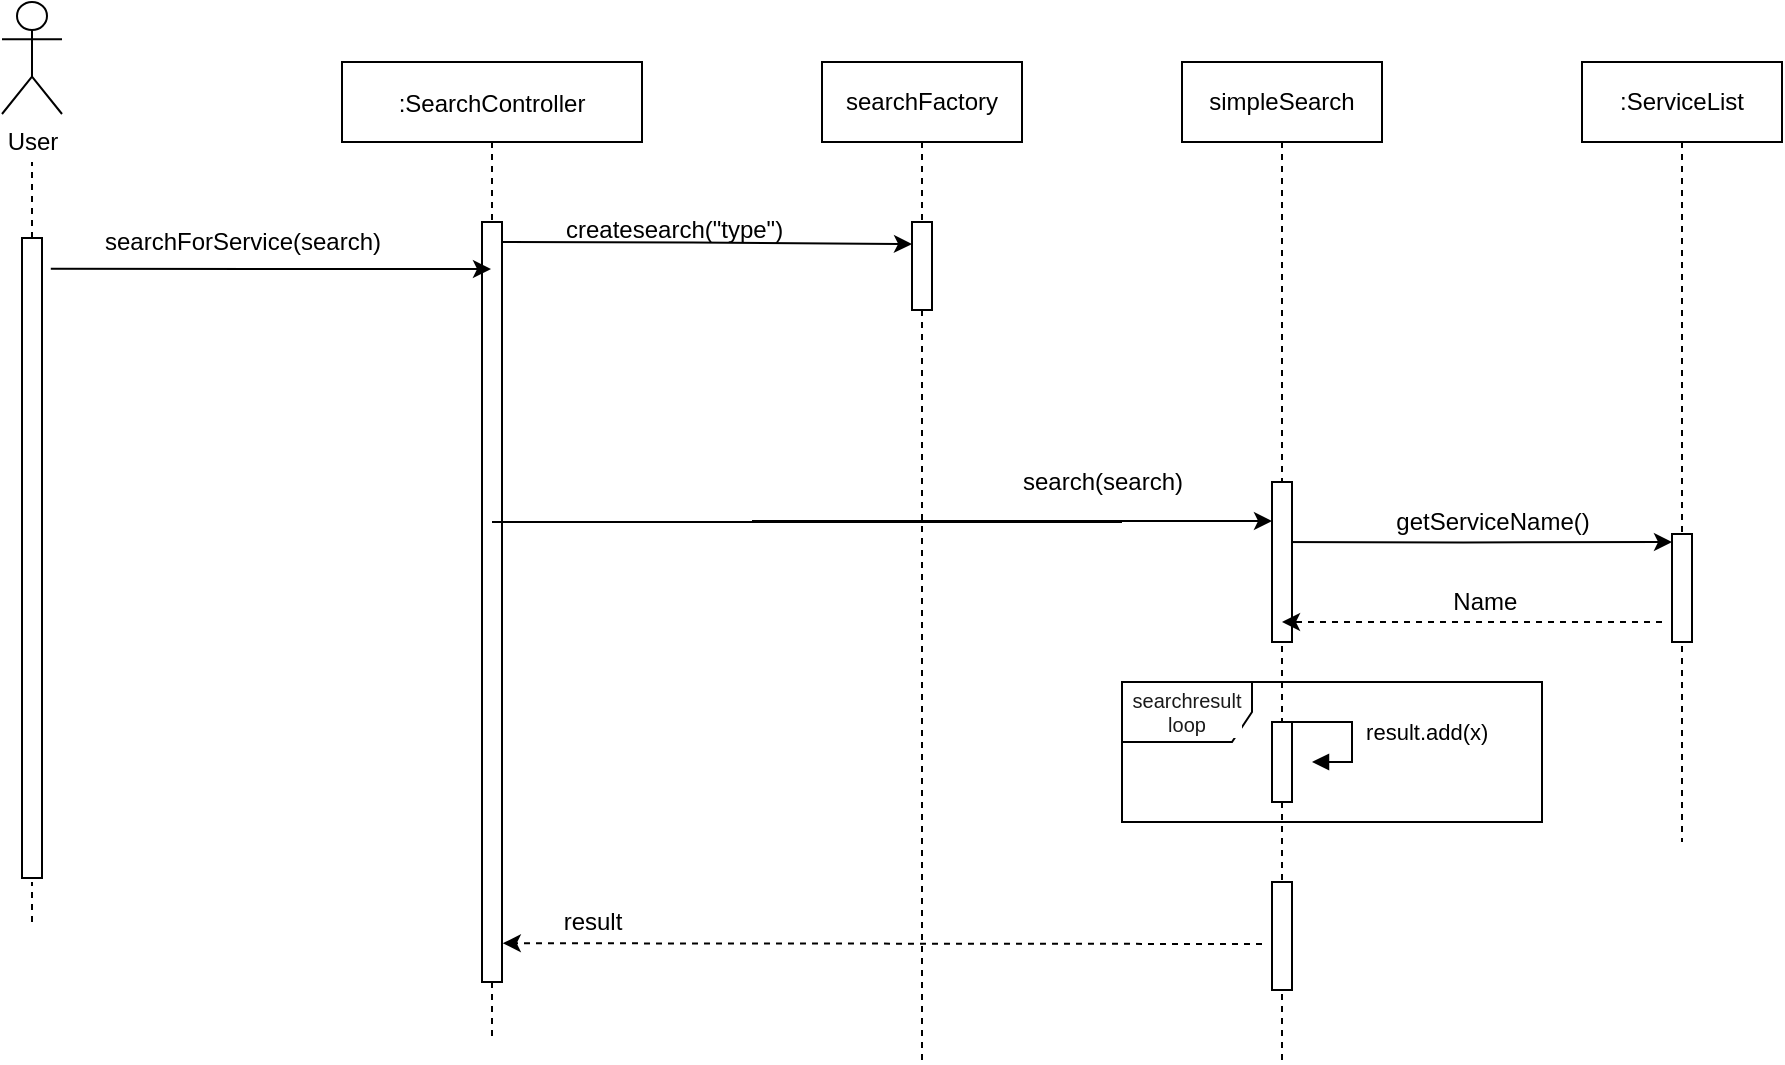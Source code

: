 <mxfile version="20.3.0" type="device"><diagram id="kgpKYQtTHZ0yAKxKKP6v" name="Page-1"><mxGraphModel dx="1038" dy="641" grid="1" gridSize="10" guides="1" tooltips="1" connect="1" arrows="1" fold="1" page="1" pageScale="1" pageWidth="700" pageHeight="1000" math="0" shadow="0"><root><mxCell id="0"/><mxCell id="1" parent="0"/><mxCell id="3nuBFxr9cyL0pnOWT2aG-5" value=":SearchController" style="shape=umlLifeline;perimeter=lifelinePerimeter;container=1;collapsible=0;recursiveResize=0;rounded=0;shadow=0;strokeWidth=1;" parent="1" vertex="1"><mxGeometry x="380" y="80" width="150" height="490" as="geometry"/></mxCell><mxCell id="3nuBFxr9cyL0pnOWT2aG-6" value="" style="points=[];perimeter=orthogonalPerimeter;rounded=0;shadow=0;strokeWidth=1;" parent="3nuBFxr9cyL0pnOWT2aG-5" vertex="1"><mxGeometry x="70" y="80" width="10" height="380" as="geometry"/></mxCell><mxCell id="gP74pzhwa7ddK9Te1uRK-21" value="result" style="text;html=1;align=center;verticalAlign=middle;resizable=0;points=[];autosize=1;" parent="3nuBFxr9cyL0pnOWT2aG-5" vertex="1"><mxGeometry x="100" y="420" width="50" height="20" as="geometry"/></mxCell><mxCell id="rFIJDpWe1XD1P4Mg9pvw-1" value="User" style="shape=umlActor;verticalLabelPosition=bottom;verticalAlign=top;html=1;outlineConnect=0;" parent="1" vertex="1"><mxGeometry x="210" y="50" width="30" height="56" as="geometry"/></mxCell><mxCell id="rFIJDpWe1XD1P4Mg9pvw-2" value="" style="endArrow=none;dashed=1;html=1;rounded=0;" parent="1" source="082sfcw-h-3HQK-FBSq5-72" edge="1"><mxGeometry width="50" height="50" relative="1" as="geometry"><mxPoint x="225" y="488" as="sourcePoint"/><mxPoint x="225" y="130" as="targetPoint"/></mxGeometry></mxCell><mxCell id="rFIJDpWe1XD1P4Mg9pvw-4" value="" style="endArrow=classic;html=1;rounded=0;exitX=1.44;exitY=0.048;exitDx=0;exitDy=0;exitPerimeter=0;" parent="1" source="082sfcw-h-3HQK-FBSq5-72" target="3nuBFxr9cyL0pnOWT2aG-5" edge="1"><mxGeometry width="50" height="50" relative="1" as="geometry"><mxPoint x="250" y="183.5" as="sourcePoint"/><mxPoint x="429.5" y="183.5" as="targetPoint"/><Array as="points"><mxPoint x="340" y="183.5"/></Array></mxGeometry></mxCell><mxCell id="e_oO17In_SWaUgLwbigB-10" value=":ServiceList" style="shape=umlLifeline;perimeter=lifelinePerimeter;whiteSpace=wrap;html=1;container=1;collapsible=0;recursiveResize=0;outlineConnect=0;size=40;" parent="1" vertex="1"><mxGeometry x="1000" y="80" width="100" height="390" as="geometry"/></mxCell><mxCell id="gP74pzhwa7ddK9Te1uRK-11" value="" style="rounded=0;whiteSpace=wrap;html=1;" parent="e_oO17In_SWaUgLwbigB-10" vertex="1"><mxGeometry x="45" y="236" width="10" height="54" as="geometry"/></mxCell><mxCell id="lF5QZKTxtQJZjpA0ujuA-6" value="" style="endArrow=classic;html=1;rounded=0;" edge="1" parent="e_oO17In_SWaUgLwbigB-10"><mxGeometry width="50" height="50" relative="1" as="geometry"><mxPoint x="-155" y="240" as="sourcePoint"/><mxPoint x="45" y="240" as="targetPoint"/><Array as="points"><mxPoint x="-59.4" y="240.2"/></Array></mxGeometry></mxCell><mxCell id="082sfcw-h-3HQK-FBSq5-72" value="" style="points=[];perimeter=orthogonalPerimeter;rounded=0;shadow=0;strokeWidth=1;" parent="1" vertex="1"><mxGeometry x="220" y="168" width="10" height="320" as="geometry"/></mxCell><mxCell id="VclOFlSUocFSn9SQ_E7w-3" value="" style="endArrow=none;dashed=1;html=1;rounded=0;" parent="1" edge="1"><mxGeometry width="50" height="50" relative="1" as="geometry"><mxPoint x="225" y="510" as="sourcePoint"/><mxPoint x="225" y="490" as="targetPoint"/></mxGeometry></mxCell><mxCell id="VclOFlSUocFSn9SQ_E7w-4" value="searchForService(search)" style="text;html=1;align=center;verticalAlign=middle;resizable=0;points=[];autosize=1;" parent="1" vertex="1"><mxGeometry x="255" y="160" width="150" height="20" as="geometry"/></mxCell><mxCell id="gP74pzhwa7ddK9Te1uRK-1" value="searchFactory" style="shape=umlLifeline;perimeter=lifelinePerimeter;whiteSpace=wrap;html=1;container=1;collapsible=0;recursiveResize=0;outlineConnect=0;" parent="1" vertex="1"><mxGeometry x="620" y="80" width="100" height="500" as="geometry"/></mxCell><mxCell id="gP74pzhwa7ddK9Te1uRK-2" value="" style="rounded=0;whiteSpace=wrap;html=1;" parent="gP74pzhwa7ddK9Te1uRK-1" vertex="1"><mxGeometry x="45" y="80" width="10" height="44" as="geometry"/></mxCell><mxCell id="gP74pzhwa7ddK9Te1uRK-3" value="" style="endArrow=classic;html=1;rounded=0;entryX=0;entryY=0.25;entryDx=0;entryDy=0;" parent="1" edge="1" target="gP74pzhwa7ddK9Te1uRK-2"><mxGeometry width="50" height="50" relative="1" as="geometry"><mxPoint x="460" y="170" as="sourcePoint"/><mxPoint x="660" y="170" as="targetPoint"/><Array as="points"><mxPoint x="555.6" y="170.2"/></Array></mxGeometry></mxCell><mxCell id="gP74pzhwa7ddK9Te1uRK-4" value="&lt;div style=&quot;text-align: center&quot;&gt;&lt;span&gt;&lt;font face=&quot;helvetica&quot;&gt;createsearch(&quot;type&quot;)&lt;/font&gt;&lt;/span&gt;&lt;/div&gt;" style="text;whiteSpace=wrap;html=1;" parent="1" vertex="1"><mxGeometry x="490" y="150" width="160" height="30" as="geometry"/></mxCell><mxCell id="gP74pzhwa7ddK9Te1uRK-5" value="simpleSearch" style="shape=umlLifeline;perimeter=lifelinePerimeter;whiteSpace=wrap;html=1;container=1;collapsible=0;recursiveResize=0;outlineConnect=0;" parent="1" vertex="1"><mxGeometry x="800" y="80" width="100" height="500" as="geometry"/></mxCell><mxCell id="e_oO17In_SWaUgLwbigB-12" value="" style="rounded=0;whiteSpace=wrap;html=1;" parent="gP74pzhwa7ddK9Te1uRK-5" vertex="1"><mxGeometry x="45" y="210" width="10" height="80" as="geometry"/></mxCell><mxCell id="gP74pzhwa7ddK9Te1uRK-13" value="" style="endArrow=classic;html=1;" parent="gP74pzhwa7ddK9Te1uRK-5" edge="1"><mxGeometry width="50" height="50" relative="1" as="geometry"><mxPoint x="-215" y="229.5" as="sourcePoint"/><mxPoint x="45" y="229.5" as="targetPoint"/><Array as="points"/></mxGeometry></mxCell><mxCell id="lF5QZKTxtQJZjpA0ujuA-14" value="" style="html=1;points=[];perimeter=orthogonalPerimeter;" vertex="1" parent="gP74pzhwa7ddK9Te1uRK-5"><mxGeometry x="45" y="330" width="10" height="40" as="geometry"/></mxCell><mxCell id="lF5QZKTxtQJZjpA0ujuA-15" value="&amp;nbsp;result.add(x)" style="edgeStyle=orthogonalEdgeStyle;html=1;align=left;spacingLeft=2;endArrow=block;rounded=0;entryX=1;entryY=0;" edge="1" parent="gP74pzhwa7ddK9Te1uRK-5"><mxGeometry relative="1" as="geometry"><mxPoint x="55" y="330" as="sourcePoint"/><Array as="points"><mxPoint x="85" y="330"/></Array><mxPoint x="65" y="350" as="targetPoint"/></mxGeometry></mxCell><mxCell id="lF5QZKTxtQJZjpA0ujuA-19" value="" style="rounded=0;whiteSpace=wrap;html=1;" vertex="1" parent="gP74pzhwa7ddK9Te1uRK-5"><mxGeometry x="45" y="410" width="10" height="54" as="geometry"/></mxCell><mxCell id="gP74pzhwa7ddK9Te1uRK-12" value="search(search)" style="text;html=1;align=center;verticalAlign=middle;resizable=0;points=[];autosize=1;" parent="1" vertex="1"><mxGeometry x="710" y="280" width="100" height="20" as="geometry"/></mxCell><mxCell id="gP74pzhwa7ddK9Te1uRK-16" value="getServiceName()" style="text;html=1;align=center;verticalAlign=middle;resizable=0;points=[];autosize=1;" parent="1" vertex="1"><mxGeometry x="900" y="300" width="110" height="20" as="geometry"/></mxCell><mxCell id="gP74pzhwa7ddK9Te1uRK-20" value="" style="endArrow=classic;html=1;entryX=1.04;entryY=0.949;entryDx=0;entryDy=0;entryPerimeter=0;dashed=1;" parent="1" target="3nuBFxr9cyL0pnOWT2aG-6" edge="1"><mxGeometry width="50" height="50" relative="1" as="geometry"><mxPoint x="840" y="521" as="sourcePoint"/><mxPoint x="520" y="400" as="targetPoint"/></mxGeometry></mxCell><mxCell id="lF5QZKTxtQJZjpA0ujuA-1" value="" style="endArrow=none;html=1;" edge="1" parent="1" source="3nuBFxr9cyL0pnOWT2aG-5"><mxGeometry width="50" height="50" relative="1" as="geometry"><mxPoint x="447.5" y="280" as="sourcePoint"/><mxPoint x="770" y="310" as="targetPoint"/><Array as="points"><mxPoint x="770" y="310"/></Array></mxGeometry></mxCell><mxCell id="lF5QZKTxtQJZjpA0ujuA-7" value="" style="endArrow=classic;html=1;dashed=1;" edge="1" parent="1"><mxGeometry width="50" height="50" relative="1" as="geometry"><mxPoint x="1040" y="360" as="sourcePoint"/><mxPoint x="850" y="360" as="targetPoint"/></mxGeometry></mxCell><mxCell id="lF5QZKTxtQJZjpA0ujuA-8" value="&amp;nbsp;Name" style="text;html=1;strokeColor=none;fillColor=none;align=center;verticalAlign=middle;whiteSpace=wrap;rounded=0;" vertex="1" parent="1"><mxGeometry x="920" y="335" width="60" height="30" as="geometry"/></mxCell><mxCell id="lF5QZKTxtQJZjpA0ujuA-9" value="searchresult&lt;br&gt;loop" style="shape=umlFrame;whiteSpace=wrap;html=1;labelBackgroundColor=#FFFFFF;labelBorderColor=none;fontSize=10;fontColor=#1A1A1A;width=65;height=30;" vertex="1" parent="1"><mxGeometry x="770" y="390" width="210" height="70" as="geometry"/></mxCell></root></mxGraphModel></diagram></mxfile>